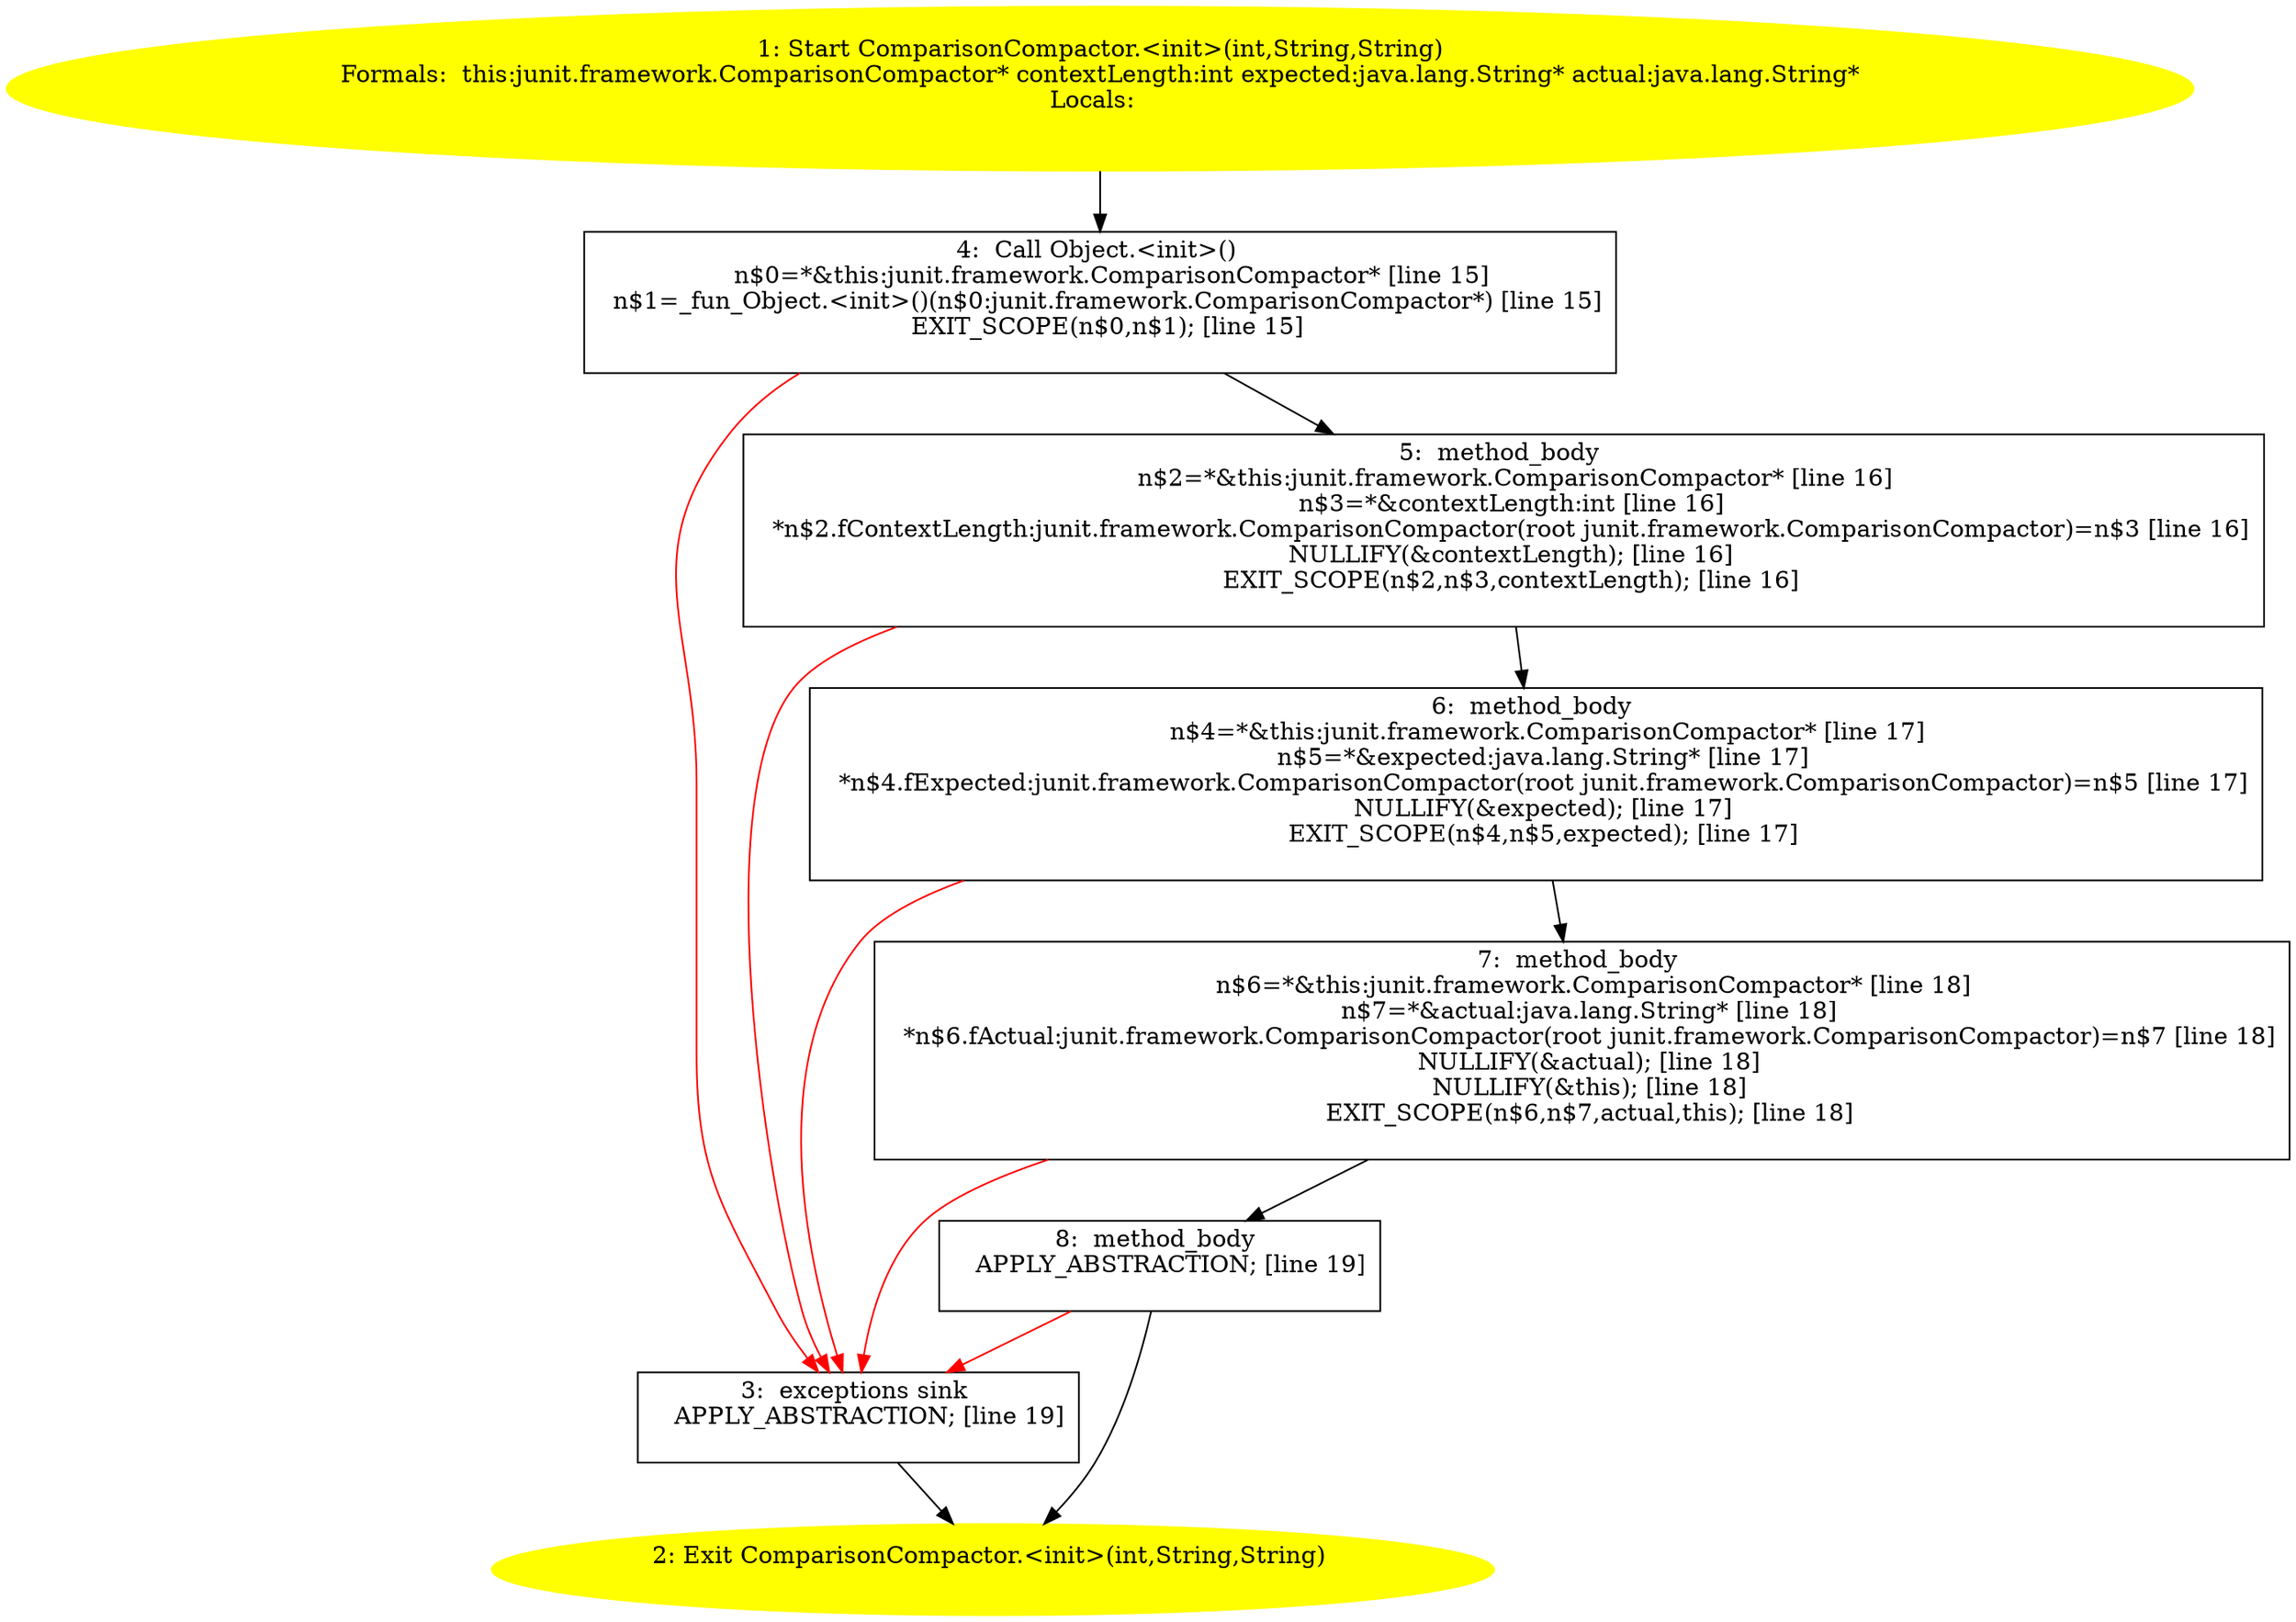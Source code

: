 /* @generated */
digraph cfg {
"junit.framework.ComparisonCompactor.<init>(int,java.lang.String,java.lang.String).0aeae37b32889cd649ac8f98910f3508_1" [label="1: Start ComparisonCompactor.<init>(int,String,String)\nFormals:  this:junit.framework.ComparisonCompactor* contextLength:int expected:java.lang.String* actual:java.lang.String*\nLocals:  \n  " color=yellow style=filled]
	

	 "junit.framework.ComparisonCompactor.<init>(int,java.lang.String,java.lang.String).0aeae37b32889cd649ac8f98910f3508_1" -> "junit.framework.ComparisonCompactor.<init>(int,java.lang.String,java.lang.String).0aeae37b32889cd649ac8f98910f3508_4" ;
"junit.framework.ComparisonCompactor.<init>(int,java.lang.String,java.lang.String).0aeae37b32889cd649ac8f98910f3508_2" [label="2: Exit ComparisonCompactor.<init>(int,String,String) \n  " color=yellow style=filled]
	

"junit.framework.ComparisonCompactor.<init>(int,java.lang.String,java.lang.String).0aeae37b32889cd649ac8f98910f3508_3" [label="3:  exceptions sink \n   APPLY_ABSTRACTION; [line 19]\n " shape="box"]
	

	 "junit.framework.ComparisonCompactor.<init>(int,java.lang.String,java.lang.String).0aeae37b32889cd649ac8f98910f3508_3" -> "junit.framework.ComparisonCompactor.<init>(int,java.lang.String,java.lang.String).0aeae37b32889cd649ac8f98910f3508_2" ;
"junit.framework.ComparisonCompactor.<init>(int,java.lang.String,java.lang.String).0aeae37b32889cd649ac8f98910f3508_4" [label="4:  Call Object.<init>() \n   n$0=*&this:junit.framework.ComparisonCompactor* [line 15]\n  n$1=_fun_Object.<init>()(n$0:junit.framework.ComparisonCompactor*) [line 15]\n  EXIT_SCOPE(n$0,n$1); [line 15]\n " shape="box"]
	

	 "junit.framework.ComparisonCompactor.<init>(int,java.lang.String,java.lang.String).0aeae37b32889cd649ac8f98910f3508_4" -> "junit.framework.ComparisonCompactor.<init>(int,java.lang.String,java.lang.String).0aeae37b32889cd649ac8f98910f3508_5" ;
	 "junit.framework.ComparisonCompactor.<init>(int,java.lang.String,java.lang.String).0aeae37b32889cd649ac8f98910f3508_4" -> "junit.framework.ComparisonCompactor.<init>(int,java.lang.String,java.lang.String).0aeae37b32889cd649ac8f98910f3508_3" [color="red" ];
"junit.framework.ComparisonCompactor.<init>(int,java.lang.String,java.lang.String).0aeae37b32889cd649ac8f98910f3508_5" [label="5:  method_body \n   n$2=*&this:junit.framework.ComparisonCompactor* [line 16]\n  n$3=*&contextLength:int [line 16]\n  *n$2.fContextLength:junit.framework.ComparisonCompactor(root junit.framework.ComparisonCompactor)=n$3 [line 16]\n  NULLIFY(&contextLength); [line 16]\n  EXIT_SCOPE(n$2,n$3,contextLength); [line 16]\n " shape="box"]
	

	 "junit.framework.ComparisonCompactor.<init>(int,java.lang.String,java.lang.String).0aeae37b32889cd649ac8f98910f3508_5" -> "junit.framework.ComparisonCompactor.<init>(int,java.lang.String,java.lang.String).0aeae37b32889cd649ac8f98910f3508_6" ;
	 "junit.framework.ComparisonCompactor.<init>(int,java.lang.String,java.lang.String).0aeae37b32889cd649ac8f98910f3508_5" -> "junit.framework.ComparisonCompactor.<init>(int,java.lang.String,java.lang.String).0aeae37b32889cd649ac8f98910f3508_3" [color="red" ];
"junit.framework.ComparisonCompactor.<init>(int,java.lang.String,java.lang.String).0aeae37b32889cd649ac8f98910f3508_6" [label="6:  method_body \n   n$4=*&this:junit.framework.ComparisonCompactor* [line 17]\n  n$5=*&expected:java.lang.String* [line 17]\n  *n$4.fExpected:junit.framework.ComparisonCompactor(root junit.framework.ComparisonCompactor)=n$5 [line 17]\n  NULLIFY(&expected); [line 17]\n  EXIT_SCOPE(n$4,n$5,expected); [line 17]\n " shape="box"]
	

	 "junit.framework.ComparisonCompactor.<init>(int,java.lang.String,java.lang.String).0aeae37b32889cd649ac8f98910f3508_6" -> "junit.framework.ComparisonCompactor.<init>(int,java.lang.String,java.lang.String).0aeae37b32889cd649ac8f98910f3508_7" ;
	 "junit.framework.ComparisonCompactor.<init>(int,java.lang.String,java.lang.String).0aeae37b32889cd649ac8f98910f3508_6" -> "junit.framework.ComparisonCompactor.<init>(int,java.lang.String,java.lang.String).0aeae37b32889cd649ac8f98910f3508_3" [color="red" ];
"junit.framework.ComparisonCompactor.<init>(int,java.lang.String,java.lang.String).0aeae37b32889cd649ac8f98910f3508_7" [label="7:  method_body \n   n$6=*&this:junit.framework.ComparisonCompactor* [line 18]\n  n$7=*&actual:java.lang.String* [line 18]\n  *n$6.fActual:junit.framework.ComparisonCompactor(root junit.framework.ComparisonCompactor)=n$7 [line 18]\n  NULLIFY(&actual); [line 18]\n  NULLIFY(&this); [line 18]\n  EXIT_SCOPE(n$6,n$7,actual,this); [line 18]\n " shape="box"]
	

	 "junit.framework.ComparisonCompactor.<init>(int,java.lang.String,java.lang.String).0aeae37b32889cd649ac8f98910f3508_7" -> "junit.framework.ComparisonCompactor.<init>(int,java.lang.String,java.lang.String).0aeae37b32889cd649ac8f98910f3508_8" ;
	 "junit.framework.ComparisonCompactor.<init>(int,java.lang.String,java.lang.String).0aeae37b32889cd649ac8f98910f3508_7" -> "junit.framework.ComparisonCompactor.<init>(int,java.lang.String,java.lang.String).0aeae37b32889cd649ac8f98910f3508_3" [color="red" ];
"junit.framework.ComparisonCompactor.<init>(int,java.lang.String,java.lang.String).0aeae37b32889cd649ac8f98910f3508_8" [label="8:  method_body \n   APPLY_ABSTRACTION; [line 19]\n " shape="box"]
	

	 "junit.framework.ComparisonCompactor.<init>(int,java.lang.String,java.lang.String).0aeae37b32889cd649ac8f98910f3508_8" -> "junit.framework.ComparisonCompactor.<init>(int,java.lang.String,java.lang.String).0aeae37b32889cd649ac8f98910f3508_2" ;
	 "junit.framework.ComparisonCompactor.<init>(int,java.lang.String,java.lang.String).0aeae37b32889cd649ac8f98910f3508_8" -> "junit.framework.ComparisonCompactor.<init>(int,java.lang.String,java.lang.String).0aeae37b32889cd649ac8f98910f3508_3" [color="red" ];
}
